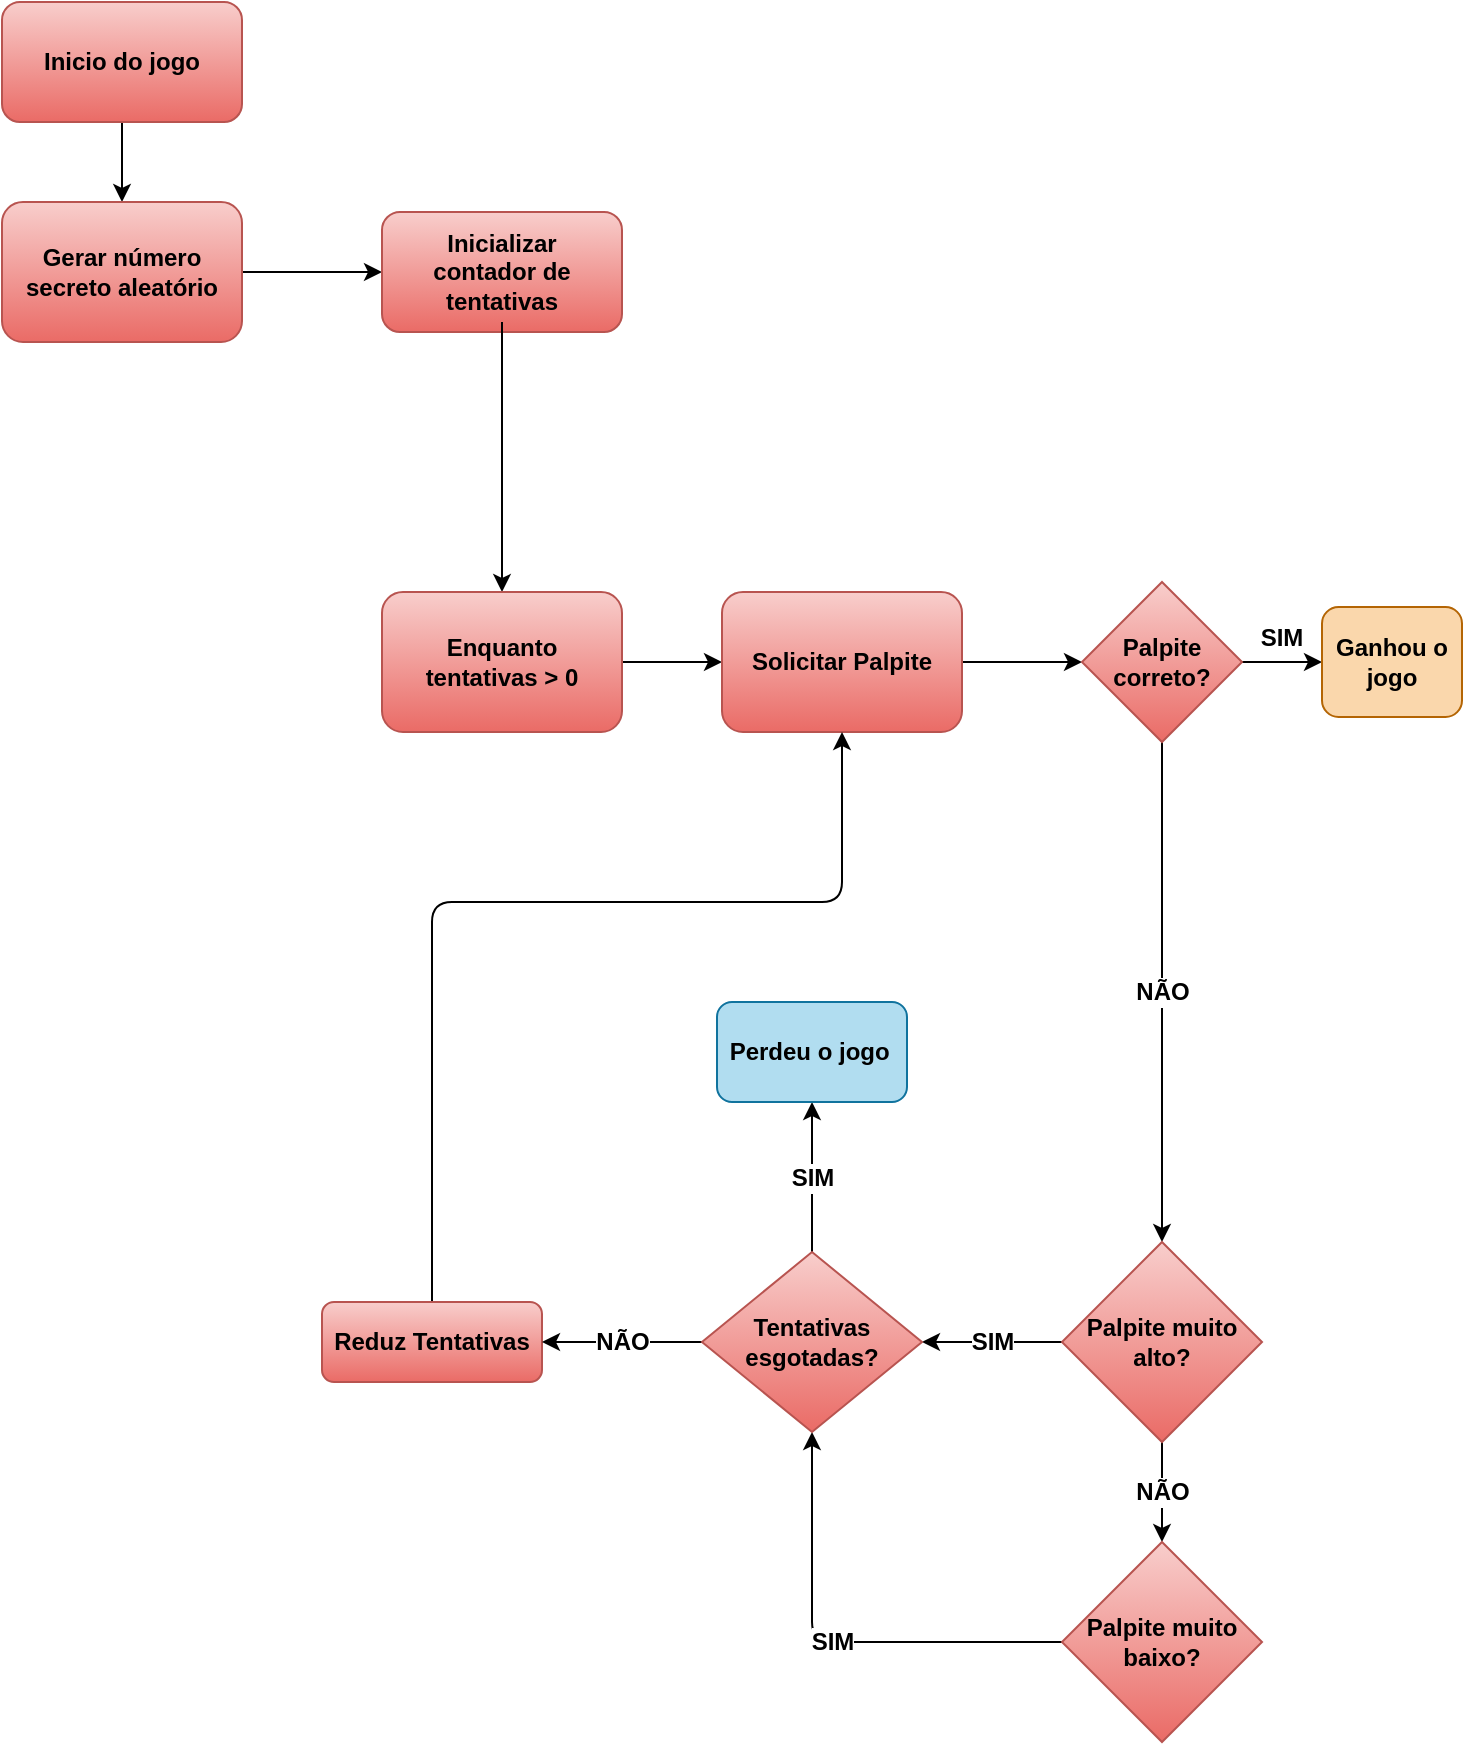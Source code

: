 <mxfile>
    <diagram id="JThXWvtJmosicmbs_p5_" name="Page-1">
        <mxGraphModel dx="434" dy="321" grid="1" gridSize="10" guides="1" tooltips="1" connect="1" arrows="1" fold="1" page="1" pageScale="1" pageWidth="850" pageHeight="1100" math="0" shadow="0">
            <root>
                <mxCell id="0"/>
                <mxCell id="1" parent="0"/>
                <mxCell id="9" style="edgeStyle=none;html=1;fontFamily=Helvetica;fontSize=12;fontColor=#000000;" edge="1" parent="1" source="2" target="3">
                    <mxGeometry relative="1" as="geometry"/>
                </mxCell>
                <mxCell id="2" value="&lt;b&gt;&lt;font color=&quot;#000000&quot;&gt;Inicio do jogo&lt;/font&gt;&lt;/b&gt;" style="rounded=1;whiteSpace=wrap;html=1;fillColor=#f8cecc;strokeColor=#b85450;gradientColor=#ea6b66;" vertex="1" parent="1">
                    <mxGeometry x="100" y="70" width="120" height="60" as="geometry"/>
                </mxCell>
                <mxCell id="5" style="edgeStyle=none;html=1;entryX=0;entryY=0.5;entryDx=0;entryDy=0;fontFamily=Helvetica;fontSize=12;fontColor=#000000;" edge="1" parent="1" source="3">
                    <mxGeometry relative="1" as="geometry">
                        <mxPoint x="290" y="205" as="targetPoint"/>
                    </mxGeometry>
                </mxCell>
                <mxCell id="3" value="&lt;b&gt;&lt;span style=&quot;text-align: left;&quot;&gt;&lt;font color=&quot;#000000&quot;&gt;Gerar número secreto aleatório&lt;/font&gt;&lt;/span&gt;&lt;/b&gt;" style="rounded=1;whiteSpace=wrap;html=1;fillColor=#f8cecc;strokeColor=#b85450;gradientColor=#ea6b66;" vertex="1" parent="1">
                    <mxGeometry x="100" y="170" width="120" height="70" as="geometry"/>
                </mxCell>
                <mxCell id="6" value="" style="rounded=1;whiteSpace=wrap;html=1;labelBackgroundColor=#000000;fontFamily=Helvetica;fontSize=12;fillColor=#f8cecc;gradientColor=#ea6b66;strokeColor=#b85450;" vertex="1" parent="1">
                    <mxGeometry x="290" y="175" width="120" height="60" as="geometry"/>
                </mxCell>
                <mxCell id="10" style="edgeStyle=none;html=1;entryX=0.5;entryY=0;entryDx=0;entryDy=0;fontFamily=Helvetica;fontSize=12;fontColor=#000000;" edge="1" parent="1" source="7" target="8">
                    <mxGeometry relative="1" as="geometry"/>
                </mxCell>
                <mxCell id="7" value="&lt;b style=&quot;color: rgb(240, 240, 240);&quot;&gt;&lt;span style=&quot;text-align: left;&quot;&gt;&lt;font color=&quot;#000000&quot;&gt;Inicializar contador de tentativas&lt;/font&gt;&lt;/span&gt;&lt;/b&gt;" style="text;html=1;strokeColor=none;fillColor=none;align=center;verticalAlign=middle;whiteSpace=wrap;rounded=0;labelBackgroundColor=none;fontFamily=Helvetica;fontSize=12;fontColor=#000000;" vertex="1" parent="1">
                    <mxGeometry x="300" y="180" width="100" height="50" as="geometry"/>
                </mxCell>
                <mxCell id="15" style="edgeStyle=none;html=1;entryX=0;entryY=0.5;entryDx=0;entryDy=0;fontFamily=Helvetica;fontSize=12;fontColor=#000000;" edge="1" parent="1" source="8" target="11">
                    <mxGeometry relative="1" as="geometry"/>
                </mxCell>
                <mxCell id="8" value="&lt;b&gt;&lt;span style=&quot;text-align: left;&quot;&gt;&lt;font color=&quot;#000000&quot;&gt;Enquanto &lt;br&gt;tentativas &amp;gt; 0&lt;/font&gt;&lt;/span&gt;&lt;/b&gt;" style="rounded=1;whiteSpace=wrap;html=1;fillColor=#f8cecc;strokeColor=#b85450;gradientColor=#ea6b66;" vertex="1" parent="1">
                    <mxGeometry x="290" y="365" width="120" height="70" as="geometry"/>
                </mxCell>
                <mxCell id="16" style="edgeStyle=none;html=1;entryX=0;entryY=0.5;entryDx=0;entryDy=0;fontFamily=Helvetica;fontSize=12;fontColor=#000000;" edge="1" parent="1" source="11" target="12">
                    <mxGeometry relative="1" as="geometry"/>
                </mxCell>
                <mxCell id="11" value="&lt;div style=&quot;text-align: left;&quot;&gt;&lt;span style=&quot;background-color: initial;&quot;&gt;&lt;font color=&quot;#000000&quot;&gt;&lt;b&gt;Solicitar Palpite&lt;/b&gt;&lt;/font&gt;&lt;/span&gt;&lt;/div&gt;" style="rounded=1;whiteSpace=wrap;html=1;fillColor=#f8cecc;strokeColor=#b85450;gradientColor=#ea6b66;" vertex="1" parent="1">
                    <mxGeometry x="460" y="365" width="120" height="70" as="geometry"/>
                </mxCell>
                <mxCell id="18" style="edgeStyle=none;html=1;fontFamily=Helvetica;fontSize=12;fontColor=#000000;" edge="1" parent="1" source="12" target="19">
                    <mxGeometry relative="1" as="geometry">
                        <mxPoint x="790" y="400" as="targetPoint"/>
                    </mxGeometry>
                </mxCell>
                <mxCell id="24" value="&lt;b&gt;NÃO&lt;/b&gt;" style="edgeStyle=none;html=1;fontFamily=Helvetica;fontSize=12;fontColor=#000000;" edge="1" parent="1" source="12" target="14">
                    <mxGeometry relative="1" as="geometry"/>
                </mxCell>
                <mxCell id="12" value="&lt;b&gt;&lt;font color=&quot;#000000&quot;&gt;Palpite correto?&lt;/font&gt;&lt;/b&gt;" style="rhombus;whiteSpace=wrap;html=1;labelBackgroundColor=none;fontFamily=Helvetica;fontSize=12;fillColor=#f8cecc;gradientColor=#ea6b66;strokeColor=#b85450;" vertex="1" parent="1">
                    <mxGeometry x="640" y="360" width="80" height="80" as="geometry"/>
                </mxCell>
                <mxCell id="27" value="&lt;b&gt;&lt;font color=&quot;#000000&quot;&gt;NÃO&lt;/font&gt;&lt;/b&gt;" style="edgeStyle=none;html=1;entryX=0.5;entryY=0;entryDx=0;entryDy=0;fontFamily=Helvetica;fontSize=12;fontColor=#F8CECC;" edge="1" parent="1" source="14" target="22">
                    <mxGeometry relative="1" as="geometry"/>
                </mxCell>
                <mxCell id="30" value="&lt;b&gt;SIM&lt;/b&gt;" style="edgeStyle=none;html=1;entryX=1;entryY=0.5;entryDx=0;entryDy=0;fontFamily=Helvetica;fontSize=12;fontColor=#000000;" edge="1" parent="1" source="14" target="29">
                    <mxGeometry relative="1" as="geometry">
                        <Array as="points">
                            <mxPoint x="600" y="740"/>
                        </Array>
                        <mxPoint as="offset"/>
                    </mxGeometry>
                </mxCell>
                <mxCell id="14" value="&lt;b&gt;&lt;font color=&quot;#000000&quot;&gt;Palpite muito alto?&lt;/font&gt;&lt;/b&gt;" style="rhombus;whiteSpace=wrap;html=1;labelBackgroundColor=none;fontFamily=Helvetica;fontSize=12;fillColor=#f8cecc;gradientColor=#ea6b66;strokeColor=#b85450;" vertex="1" parent="1">
                    <mxGeometry x="630" y="690" width="100" height="100" as="geometry"/>
                </mxCell>
                <mxCell id="19" value="&lt;font color=&quot;#000000&quot;&gt;&lt;b&gt;Ganhou o jogo&lt;/b&gt;&lt;/font&gt;" style="rounded=1;whiteSpace=wrap;html=1;labelBackgroundColor=none;fontFamily=Helvetica;fontSize=12;fillColor=#fad7ac;strokeColor=#b46504;" vertex="1" parent="1">
                    <mxGeometry x="760" y="372.5" width="70" height="55" as="geometry"/>
                </mxCell>
                <mxCell id="20" value="&lt;b style=&quot;&quot;&gt;&lt;font color=&quot;#000000&quot;&gt;SIM&lt;/font&gt;&lt;/b&gt;" style="text;html=1;strokeColor=none;fillColor=none;align=center;verticalAlign=middle;whiteSpace=wrap;rounded=0;labelBackgroundColor=none;fontFamily=Helvetica;fontSize=12;fontColor=#FFFFFF;" vertex="1" parent="1">
                    <mxGeometry x="710" y="372.5" width="60" height="30" as="geometry"/>
                </mxCell>
                <mxCell id="35" value="&lt;b&gt;SIM&lt;/b&gt;" style="edgeStyle=none;html=1;entryX=0.5;entryY=1;entryDx=0;entryDy=0;fontFamily=Helvetica;fontSize=12;fontColor=#000000;" edge="1" parent="1" source="22" target="29">
                    <mxGeometry relative="1" as="geometry">
                        <Array as="points">
                            <mxPoint x="505" y="890"/>
                        </Array>
                    </mxGeometry>
                </mxCell>
                <mxCell id="22" value="&lt;b&gt;&lt;font color=&quot;#000000&quot;&gt;Palpite muito baixo?&lt;/font&gt;&lt;/b&gt;" style="rhombus;whiteSpace=wrap;html=1;labelBackgroundColor=none;fontFamily=Helvetica;fontSize=12;fillColor=#f8cecc;gradientColor=#ea6b66;strokeColor=#b85450;" vertex="1" parent="1">
                    <mxGeometry x="630" y="840" width="100" height="100" as="geometry"/>
                </mxCell>
                <mxCell id="37" style="edgeStyle=none;html=1;entryX=0.5;entryY=1;entryDx=0;entryDy=0;fontFamily=Helvetica;fontSize=12;fontColor=#F8CECC;" edge="1" parent="1" source="25" target="11">
                    <mxGeometry relative="1" as="geometry">
                        <Array as="points">
                            <mxPoint x="315" y="520"/>
                            <mxPoint x="520" y="520"/>
                        </Array>
                    </mxGeometry>
                </mxCell>
                <mxCell id="25" value="&lt;font color=&quot;#000000&quot;&gt;&lt;b&gt;Reduz Tentativas&lt;/b&gt;&lt;/font&gt;" style="rounded=1;whiteSpace=wrap;html=1;labelBackgroundColor=none;fontFamily=Helvetica;fontSize=12;fillColor=#f8cecc;gradientColor=#ea6b66;strokeColor=#b85450;" vertex="1" parent="1">
                    <mxGeometry x="260" y="720" width="110" height="40" as="geometry"/>
                </mxCell>
                <mxCell id="32" value="&lt;b&gt;&lt;font color=&quot;#000000&quot;&gt;NÃO&lt;/font&gt;&lt;/b&gt;" style="edgeStyle=none;html=1;entryX=1;entryY=0.5;entryDx=0;entryDy=0;fontFamily=Helvetica;fontSize=12;fontColor=#F8CECC;" edge="1" parent="1" source="29" target="25">
                    <mxGeometry relative="1" as="geometry">
                        <Array as="points"/>
                        <mxPoint as="offset"/>
                    </mxGeometry>
                </mxCell>
                <mxCell id="36" value="&lt;b style=&quot;&quot;&gt;SIM&lt;/b&gt;" style="edgeStyle=none;html=1;entryX=0.5;entryY=1;entryDx=0;entryDy=0;fontFamily=Helvetica;fontSize=12;fontColor=#000000;" edge="1" parent="1" source="29" target="33">
                    <mxGeometry relative="1" as="geometry"/>
                </mxCell>
                <mxCell id="29" value="&lt;b&gt;&lt;font color=&quot;#000000&quot;&gt;Tentativas esgotadas?&lt;/font&gt;&lt;/b&gt;" style="rhombus;whiteSpace=wrap;html=1;labelBackgroundColor=none;fontFamily=Helvetica;fontSize=12;fillColor=#f8cecc;gradientColor=#ea6b66;strokeColor=#b85450;" vertex="1" parent="1">
                    <mxGeometry x="450" y="695" width="110" height="90" as="geometry"/>
                </mxCell>
                <mxCell id="33" value="&lt;b&gt;&lt;font color=&quot;#000000&quot;&gt;Perdeu o jogo&amp;nbsp;&lt;/font&gt;&lt;/b&gt;" style="rounded=1;whiteSpace=wrap;html=1;labelBackgroundColor=none;fontFamily=Helvetica;fontSize=12;fillColor=#b1ddf0;strokeColor=#10739e;" vertex="1" parent="1">
                    <mxGeometry x="457.5" y="570" width="95" height="50" as="geometry"/>
                </mxCell>
            </root>
        </mxGraphModel>
    </diagram>
</mxfile>